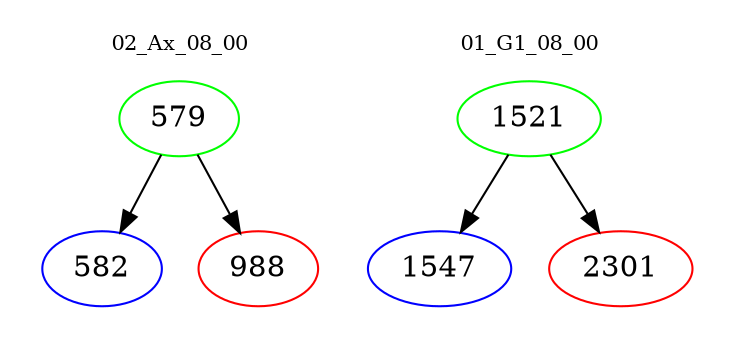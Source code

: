 digraph{
subgraph cluster_0 {
color = white
label = "02_Ax_08_00";
fontsize=10;
T0_579 [label="579", color="green"]
T0_579 -> T0_582 [color="black"]
T0_582 [label="582", color="blue"]
T0_579 -> T0_988 [color="black"]
T0_988 [label="988", color="red"]
}
subgraph cluster_1 {
color = white
label = "01_G1_08_00";
fontsize=10;
T1_1521 [label="1521", color="green"]
T1_1521 -> T1_1547 [color="black"]
T1_1547 [label="1547", color="blue"]
T1_1521 -> T1_2301 [color="black"]
T1_2301 [label="2301", color="red"]
}
}

